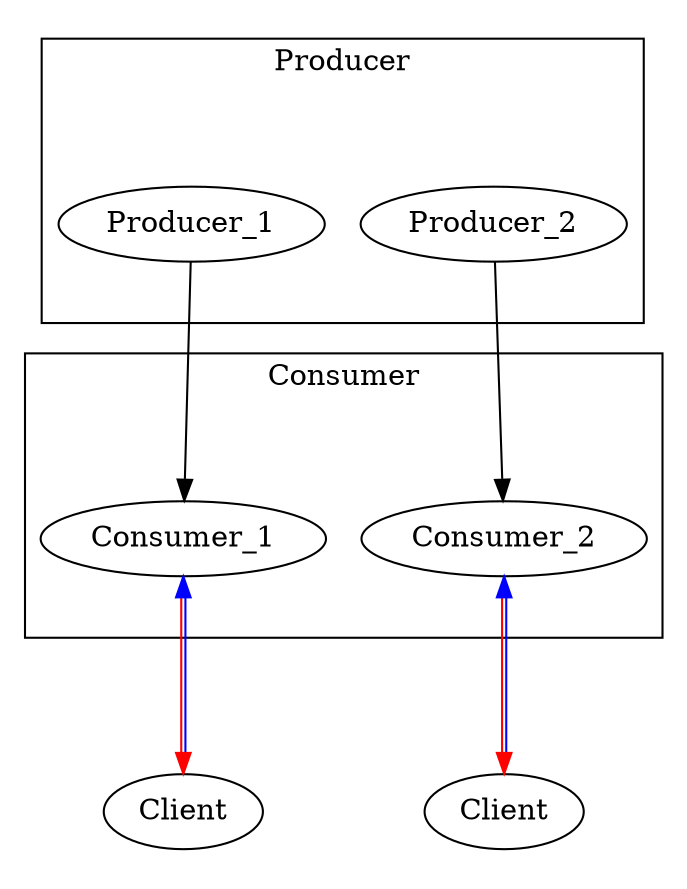 digraph {
    overlap=scale
    ratio="1.3"
    compound=true;

    subgraph cluster0 {
        label="Consumer";
        Consumer_1; Consumer_2;
        rank="same";
    }

    subgraph cluster1 {
        label="Producer";
        Producer_1; Producer_2;
        rank="same";
    }

    Producer_1 -> Consumer_1
    Producer_2 -> Consumer_2

    Client_1 [label="Client"]
    Client_2 [label="Client"]

    Consumer_1 -> Client_1 [dir=both color="red:blue"]
    Consumer_2 -> Client_2 [dir=both color="red:blue"]
}